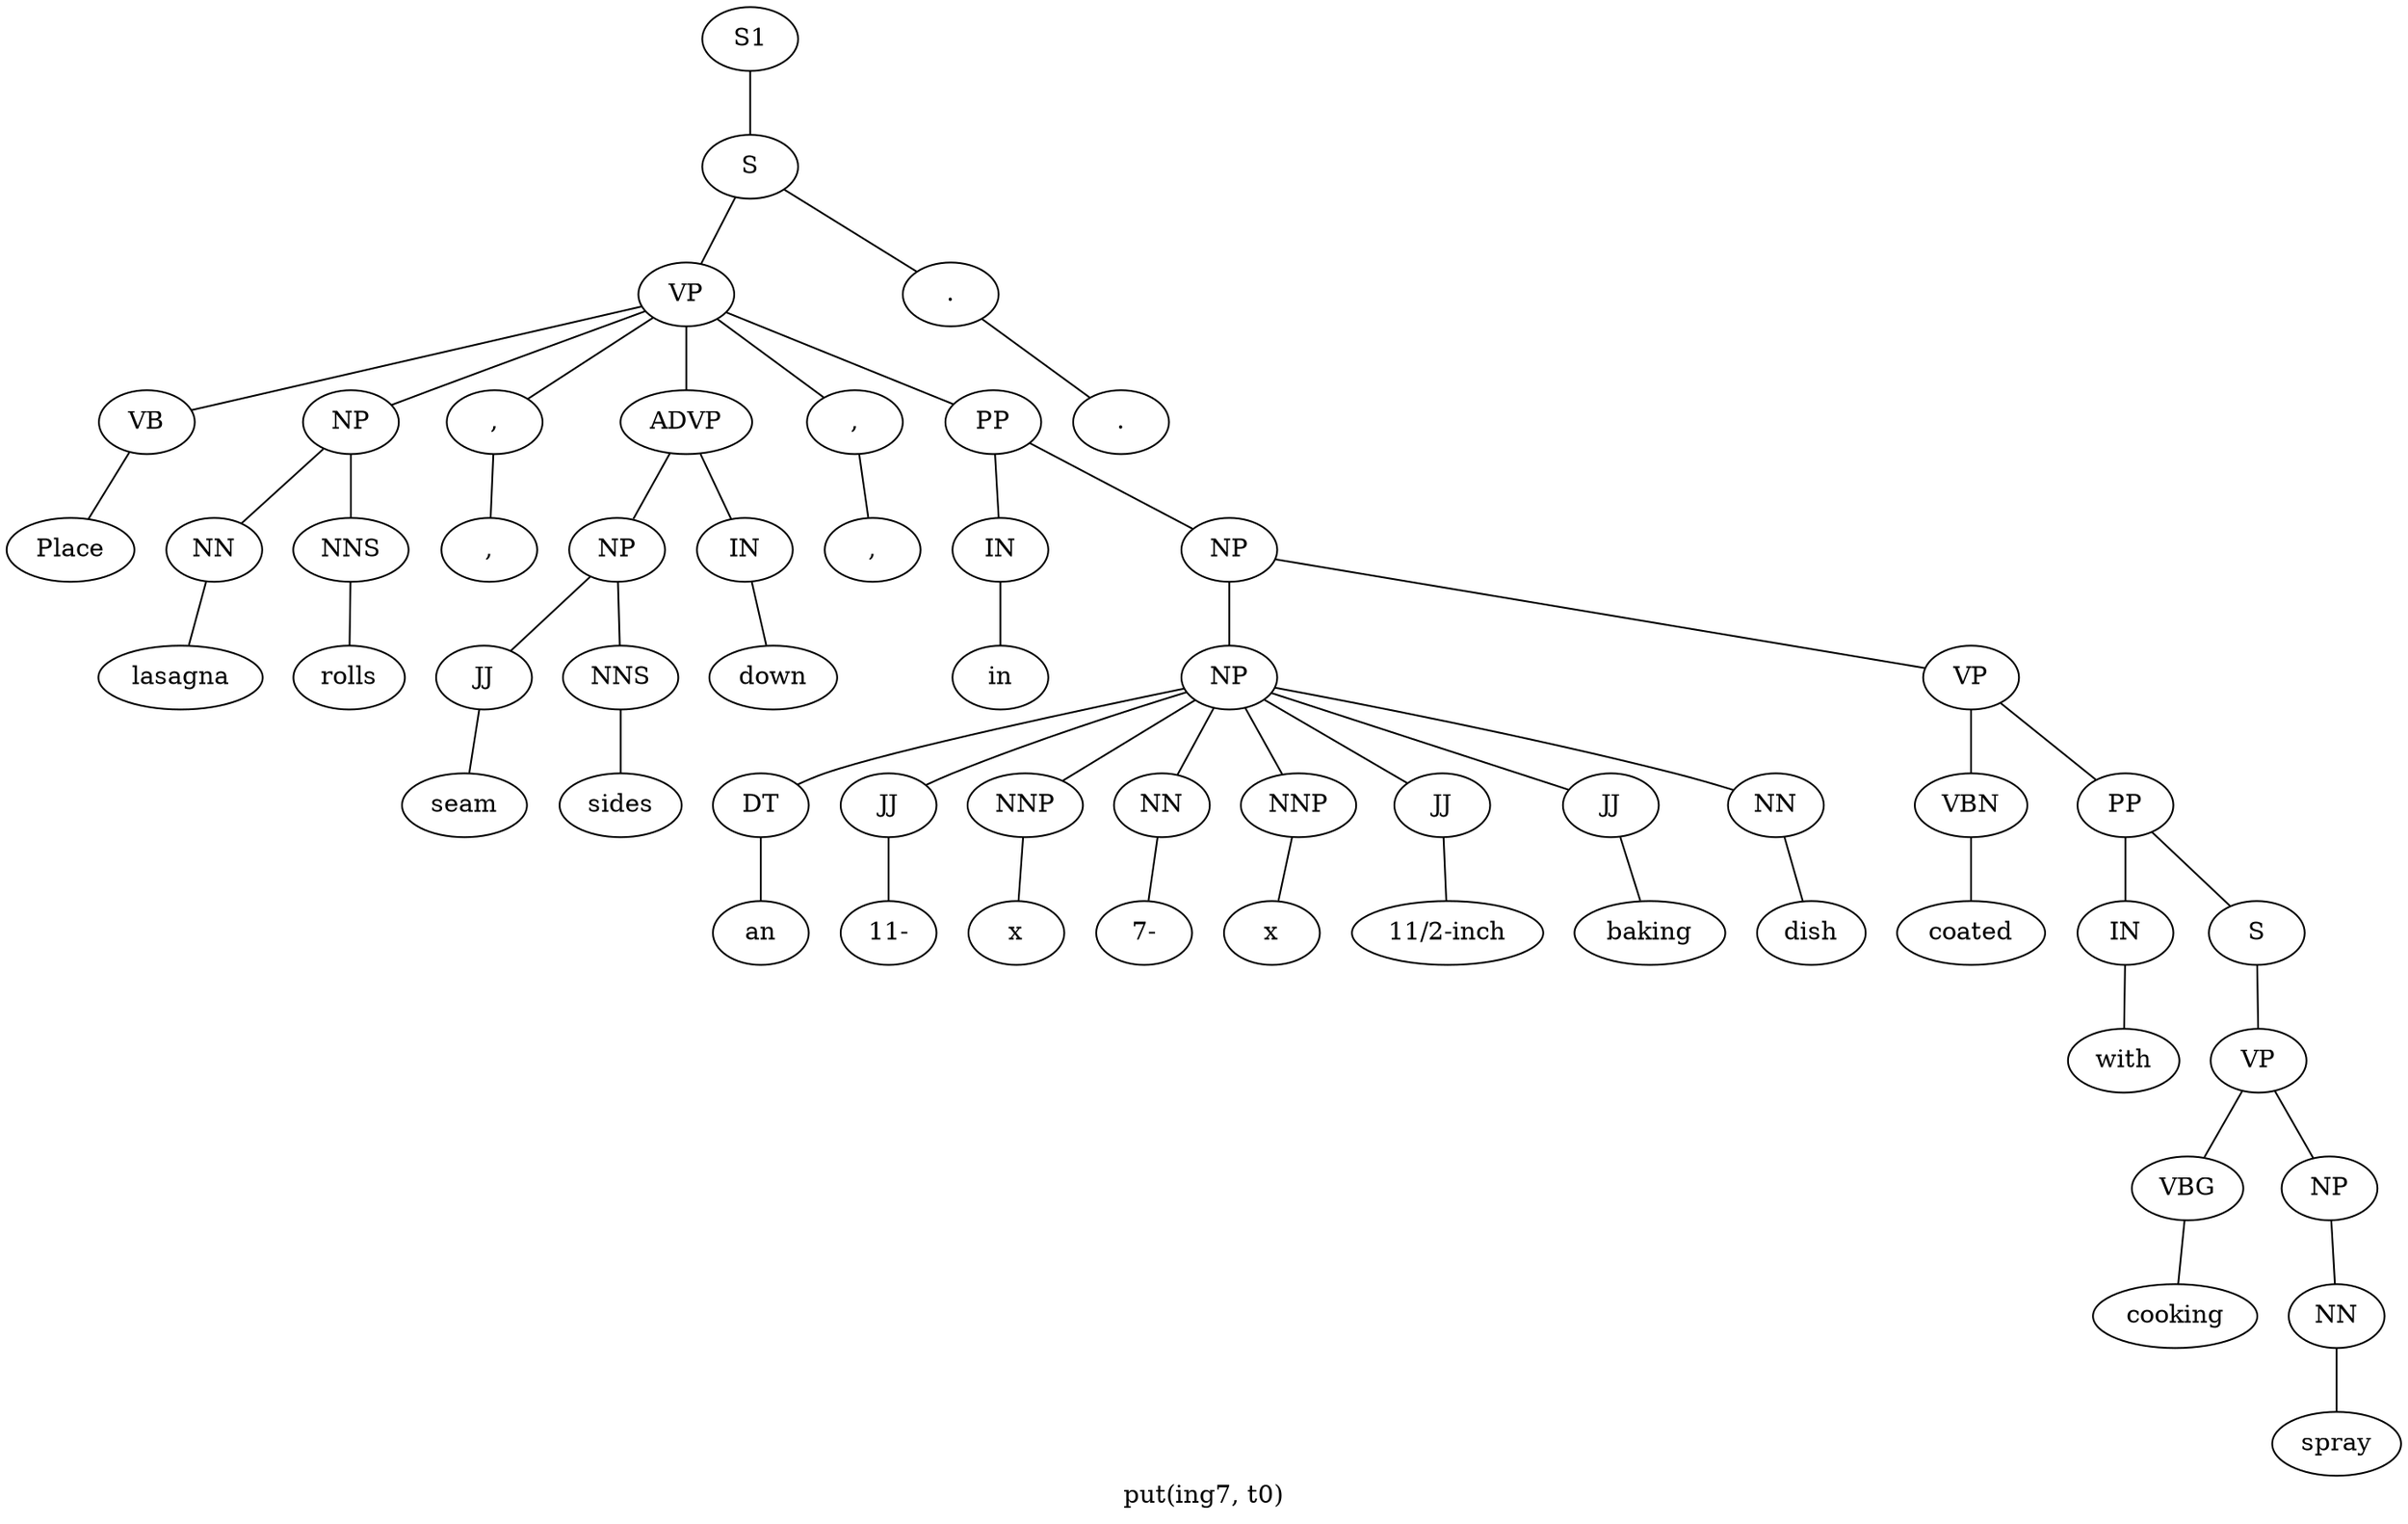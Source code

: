 graph SyntaxGraph {
	label = "put(ing7, t0)";
	Node0 [label="S1"];
	Node1 [label="S"];
	Node2 [label="VP"];
	Node3 [label="VB"];
	Node4 [label="Place"];
	Node5 [label="NP"];
	Node6 [label="NN"];
	Node7 [label="lasagna"];
	Node8 [label="NNS"];
	Node9 [label="rolls"];
	Node10 [label=","];
	Node11 [label=","];
	Node12 [label="ADVP"];
	Node13 [label="NP"];
	Node14 [label="JJ"];
	Node15 [label="seam"];
	Node16 [label="NNS"];
	Node17 [label="sides"];
	Node18 [label="IN"];
	Node19 [label="down"];
	Node20 [label=","];
	Node21 [label=","];
	Node22 [label="PP"];
	Node23 [label="IN"];
	Node24 [label="in"];
	Node25 [label="NP"];
	Node26 [label="NP"];
	Node27 [label="DT"];
	Node28 [label="an"];
	Node29 [label="JJ"];
	Node30 [label="11-"];
	Node31 [label="NNP"];
	Node32 [label="x"];
	Node33 [label="NN"];
	Node34 [label="7-"];
	Node35 [label="NNP"];
	Node36 [label="x"];
	Node37 [label="JJ"];
	Node38 [label="11/2-inch"];
	Node39 [label="JJ"];
	Node40 [label="baking"];
	Node41 [label="NN"];
	Node42 [label="dish"];
	Node43 [label="VP"];
	Node44 [label="VBN"];
	Node45 [label="coated"];
	Node46 [label="PP"];
	Node47 [label="IN"];
	Node48 [label="with"];
	Node49 [label="S"];
	Node50 [label="VP"];
	Node51 [label="VBG"];
	Node52 [label="cooking"];
	Node53 [label="NP"];
	Node54 [label="NN"];
	Node55 [label="spray"];
	Node56 [label="."];
	Node57 [label="."];

	Node0 -- Node1;
	Node1 -- Node2;
	Node1 -- Node56;
	Node2 -- Node3;
	Node2 -- Node5;
	Node2 -- Node10;
	Node2 -- Node12;
	Node2 -- Node20;
	Node2 -- Node22;
	Node3 -- Node4;
	Node5 -- Node6;
	Node5 -- Node8;
	Node6 -- Node7;
	Node8 -- Node9;
	Node10 -- Node11;
	Node12 -- Node13;
	Node12 -- Node18;
	Node13 -- Node14;
	Node13 -- Node16;
	Node14 -- Node15;
	Node16 -- Node17;
	Node18 -- Node19;
	Node20 -- Node21;
	Node22 -- Node23;
	Node22 -- Node25;
	Node23 -- Node24;
	Node25 -- Node26;
	Node25 -- Node43;
	Node26 -- Node27;
	Node26 -- Node29;
	Node26 -- Node31;
	Node26 -- Node33;
	Node26 -- Node35;
	Node26 -- Node37;
	Node26 -- Node39;
	Node26 -- Node41;
	Node27 -- Node28;
	Node29 -- Node30;
	Node31 -- Node32;
	Node33 -- Node34;
	Node35 -- Node36;
	Node37 -- Node38;
	Node39 -- Node40;
	Node41 -- Node42;
	Node43 -- Node44;
	Node43 -- Node46;
	Node44 -- Node45;
	Node46 -- Node47;
	Node46 -- Node49;
	Node47 -- Node48;
	Node49 -- Node50;
	Node50 -- Node51;
	Node50 -- Node53;
	Node51 -- Node52;
	Node53 -- Node54;
	Node54 -- Node55;
	Node56 -- Node57;
}